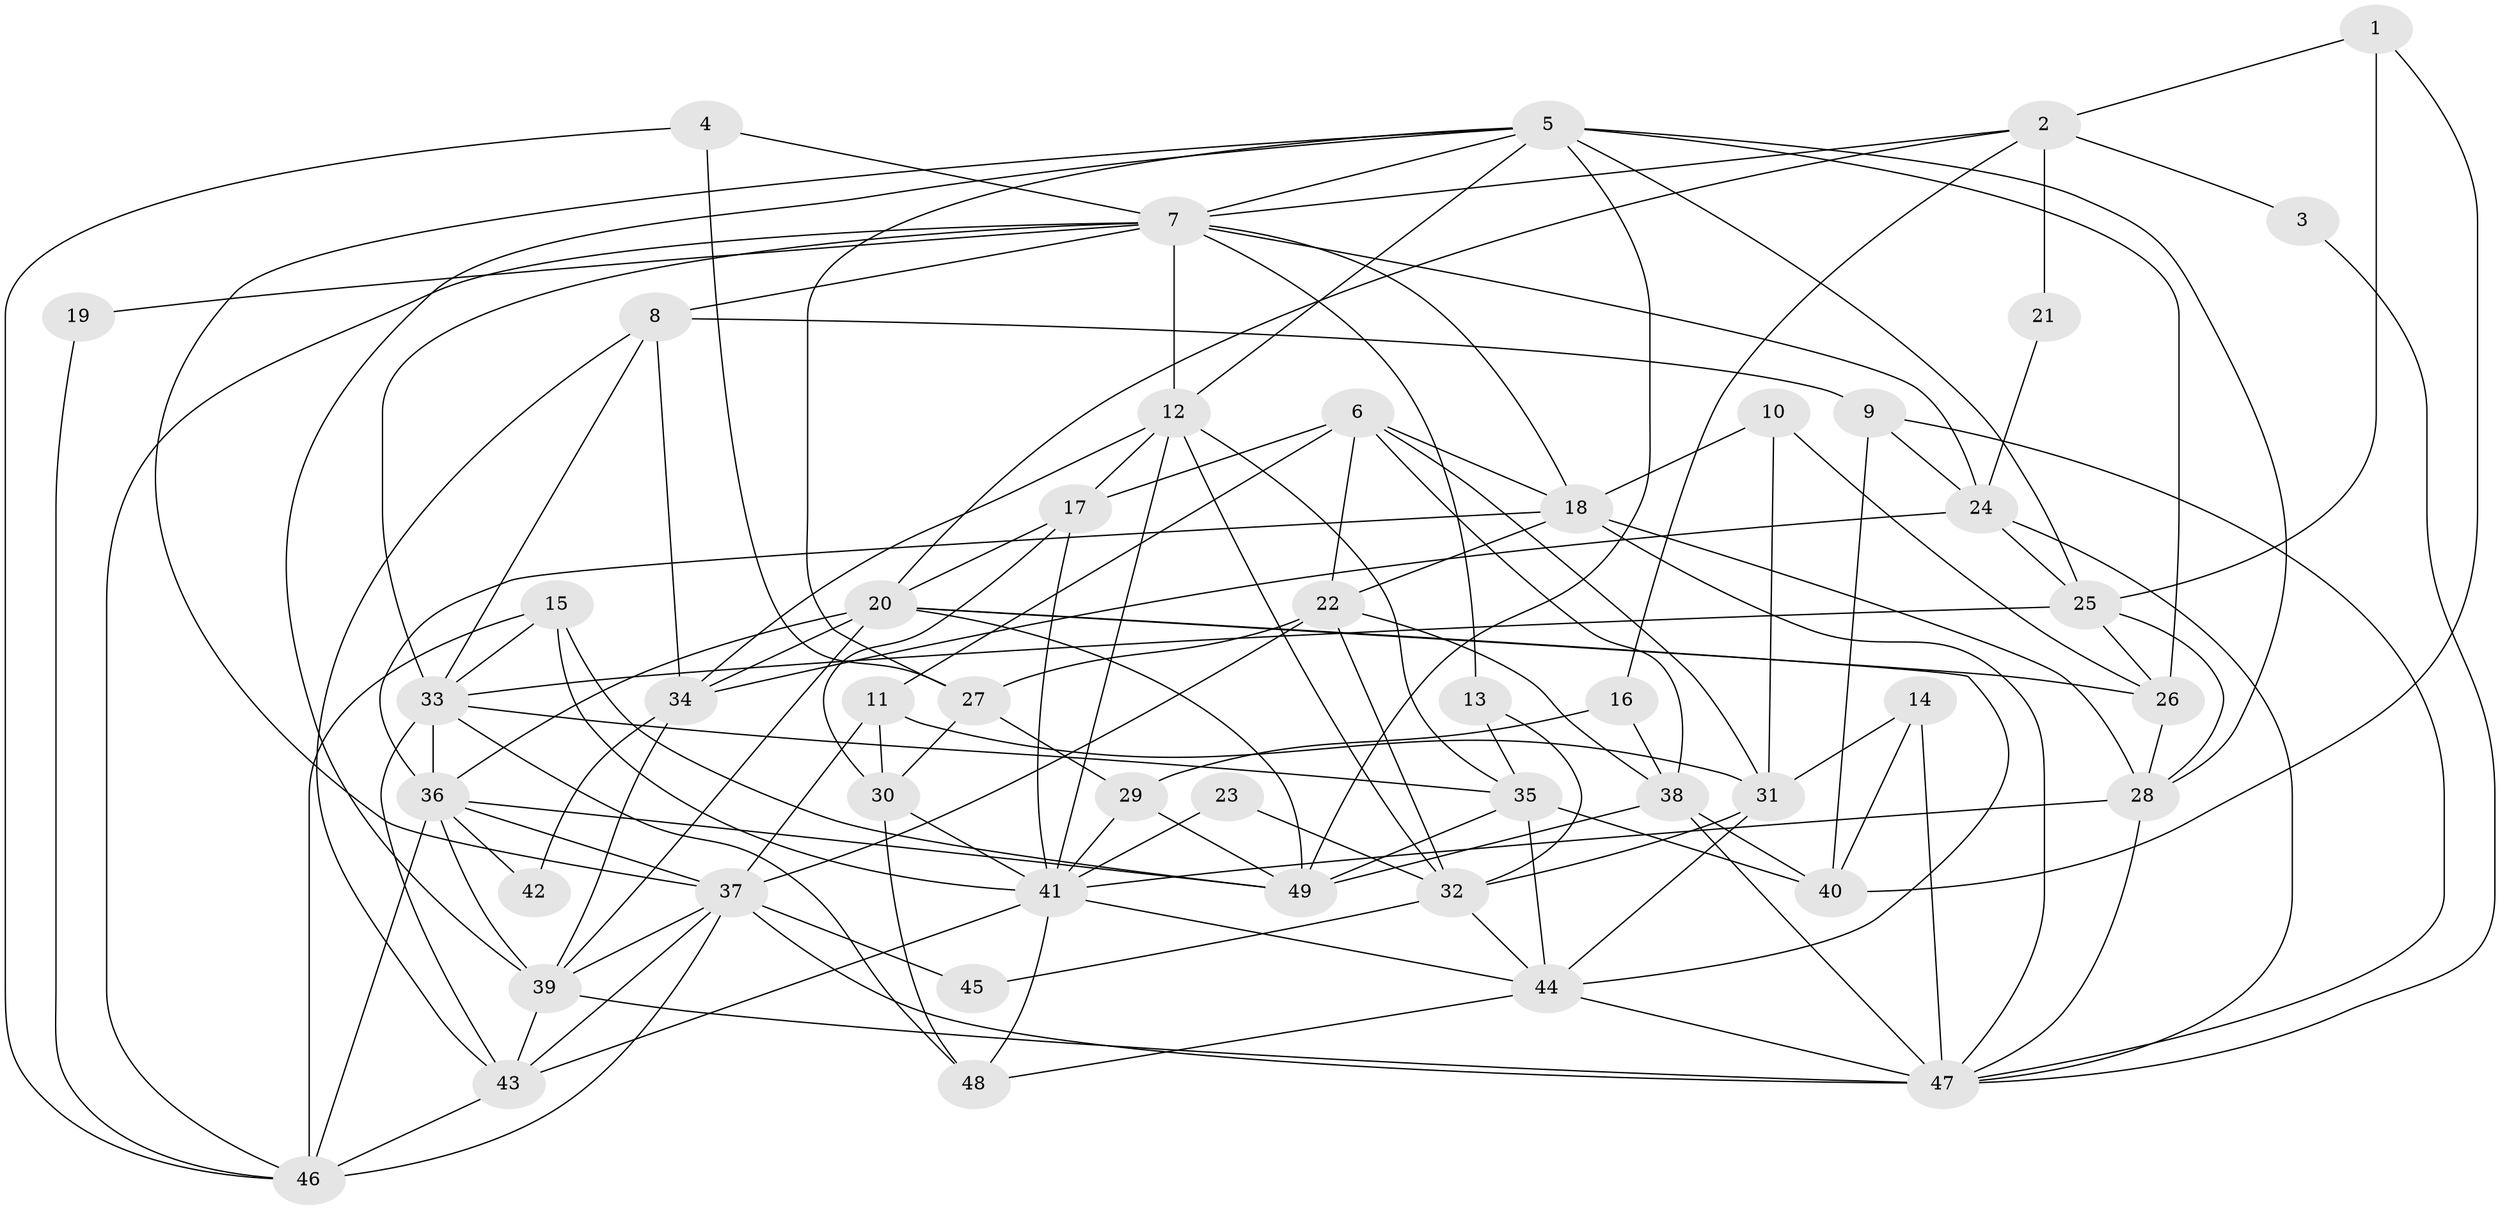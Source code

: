// original degree distribution, {5: 0.1836734693877551, 4: 0.29591836734693877, 3: 0.2857142857142857, 6: 0.11224489795918367, 9: 0.01020408163265306, 2: 0.10204081632653061, 7: 0.01020408163265306}
// Generated by graph-tools (version 1.1) at 2025/50/03/09/25 03:50:10]
// undirected, 49 vertices, 134 edges
graph export_dot {
graph [start="1"]
  node [color=gray90,style=filled];
  1;
  2;
  3;
  4;
  5;
  6;
  7;
  8;
  9;
  10;
  11;
  12;
  13;
  14;
  15;
  16;
  17;
  18;
  19;
  20;
  21;
  22;
  23;
  24;
  25;
  26;
  27;
  28;
  29;
  30;
  31;
  32;
  33;
  34;
  35;
  36;
  37;
  38;
  39;
  40;
  41;
  42;
  43;
  44;
  45;
  46;
  47;
  48;
  49;
  1 -- 2 [weight=1.0];
  1 -- 25 [weight=1.0];
  1 -- 40 [weight=1.0];
  2 -- 3 [weight=2.0];
  2 -- 7 [weight=1.0];
  2 -- 16 [weight=1.0];
  2 -- 20 [weight=1.0];
  2 -- 21 [weight=1.0];
  3 -- 47 [weight=1.0];
  4 -- 7 [weight=1.0];
  4 -- 27 [weight=1.0];
  4 -- 46 [weight=1.0];
  5 -- 7 [weight=1.0];
  5 -- 12 [weight=1.0];
  5 -- 25 [weight=1.0];
  5 -- 26 [weight=1.0];
  5 -- 27 [weight=1.0];
  5 -- 28 [weight=1.0];
  5 -- 37 [weight=1.0];
  5 -- 39 [weight=1.0];
  5 -- 49 [weight=1.0];
  6 -- 11 [weight=1.0];
  6 -- 17 [weight=1.0];
  6 -- 18 [weight=1.0];
  6 -- 22 [weight=1.0];
  6 -- 31 [weight=1.0];
  6 -- 38 [weight=1.0];
  7 -- 8 [weight=1.0];
  7 -- 12 [weight=1.0];
  7 -- 13 [weight=1.0];
  7 -- 18 [weight=1.0];
  7 -- 19 [weight=1.0];
  7 -- 24 [weight=1.0];
  7 -- 33 [weight=1.0];
  7 -- 46 [weight=1.0];
  8 -- 9 [weight=1.0];
  8 -- 33 [weight=1.0];
  8 -- 34 [weight=1.0];
  8 -- 43 [weight=1.0];
  9 -- 24 [weight=1.0];
  9 -- 40 [weight=1.0];
  9 -- 47 [weight=1.0];
  10 -- 18 [weight=1.0];
  10 -- 26 [weight=1.0];
  10 -- 31 [weight=1.0];
  11 -- 30 [weight=1.0];
  11 -- 31 [weight=1.0];
  11 -- 37 [weight=1.0];
  12 -- 17 [weight=1.0];
  12 -- 32 [weight=1.0];
  12 -- 34 [weight=1.0];
  12 -- 35 [weight=1.0];
  12 -- 41 [weight=1.0];
  13 -- 32 [weight=1.0];
  13 -- 35 [weight=1.0];
  14 -- 31 [weight=1.0];
  14 -- 40 [weight=1.0];
  14 -- 47 [weight=1.0];
  15 -- 33 [weight=1.0];
  15 -- 41 [weight=1.0];
  15 -- 46 [weight=1.0];
  15 -- 49 [weight=1.0];
  16 -- 29 [weight=1.0];
  16 -- 38 [weight=1.0];
  17 -- 20 [weight=1.0];
  17 -- 30 [weight=1.0];
  17 -- 41 [weight=1.0];
  18 -- 22 [weight=1.0];
  18 -- 28 [weight=1.0];
  18 -- 36 [weight=1.0];
  18 -- 47 [weight=1.0];
  19 -- 46 [weight=1.0];
  20 -- 26 [weight=1.0];
  20 -- 34 [weight=1.0];
  20 -- 36 [weight=1.0];
  20 -- 39 [weight=1.0];
  20 -- 44 [weight=1.0];
  20 -- 49 [weight=1.0];
  21 -- 24 [weight=1.0];
  22 -- 27 [weight=1.0];
  22 -- 32 [weight=1.0];
  22 -- 37 [weight=1.0];
  22 -- 38 [weight=1.0];
  23 -- 32 [weight=1.0];
  23 -- 41 [weight=1.0];
  24 -- 25 [weight=1.0];
  24 -- 34 [weight=1.0];
  24 -- 47 [weight=1.0];
  25 -- 26 [weight=1.0];
  25 -- 28 [weight=1.0];
  25 -- 33 [weight=1.0];
  26 -- 28 [weight=1.0];
  27 -- 29 [weight=1.0];
  27 -- 30 [weight=1.0];
  28 -- 41 [weight=1.0];
  28 -- 47 [weight=1.0];
  29 -- 41 [weight=1.0];
  29 -- 49 [weight=1.0];
  30 -- 41 [weight=1.0];
  30 -- 48 [weight=1.0];
  31 -- 32 [weight=1.0];
  31 -- 44 [weight=1.0];
  32 -- 44 [weight=1.0];
  32 -- 45 [weight=1.0];
  33 -- 35 [weight=1.0];
  33 -- 36 [weight=1.0];
  33 -- 43 [weight=1.0];
  33 -- 48 [weight=1.0];
  34 -- 39 [weight=1.0];
  34 -- 42 [weight=1.0];
  35 -- 40 [weight=1.0];
  35 -- 44 [weight=1.0];
  35 -- 49 [weight=1.0];
  36 -- 37 [weight=2.0];
  36 -- 39 [weight=1.0];
  36 -- 42 [weight=1.0];
  36 -- 46 [weight=1.0];
  36 -- 49 [weight=1.0];
  37 -- 39 [weight=1.0];
  37 -- 43 [weight=1.0];
  37 -- 45 [weight=1.0];
  37 -- 46 [weight=1.0];
  37 -- 47 [weight=1.0];
  38 -- 40 [weight=2.0];
  38 -- 47 [weight=1.0];
  38 -- 49 [weight=1.0];
  39 -- 43 [weight=1.0];
  39 -- 47 [weight=1.0];
  41 -- 43 [weight=1.0];
  41 -- 44 [weight=1.0];
  41 -- 48 [weight=1.0];
  43 -- 46 [weight=1.0];
  44 -- 47 [weight=2.0];
  44 -- 48 [weight=1.0];
}
